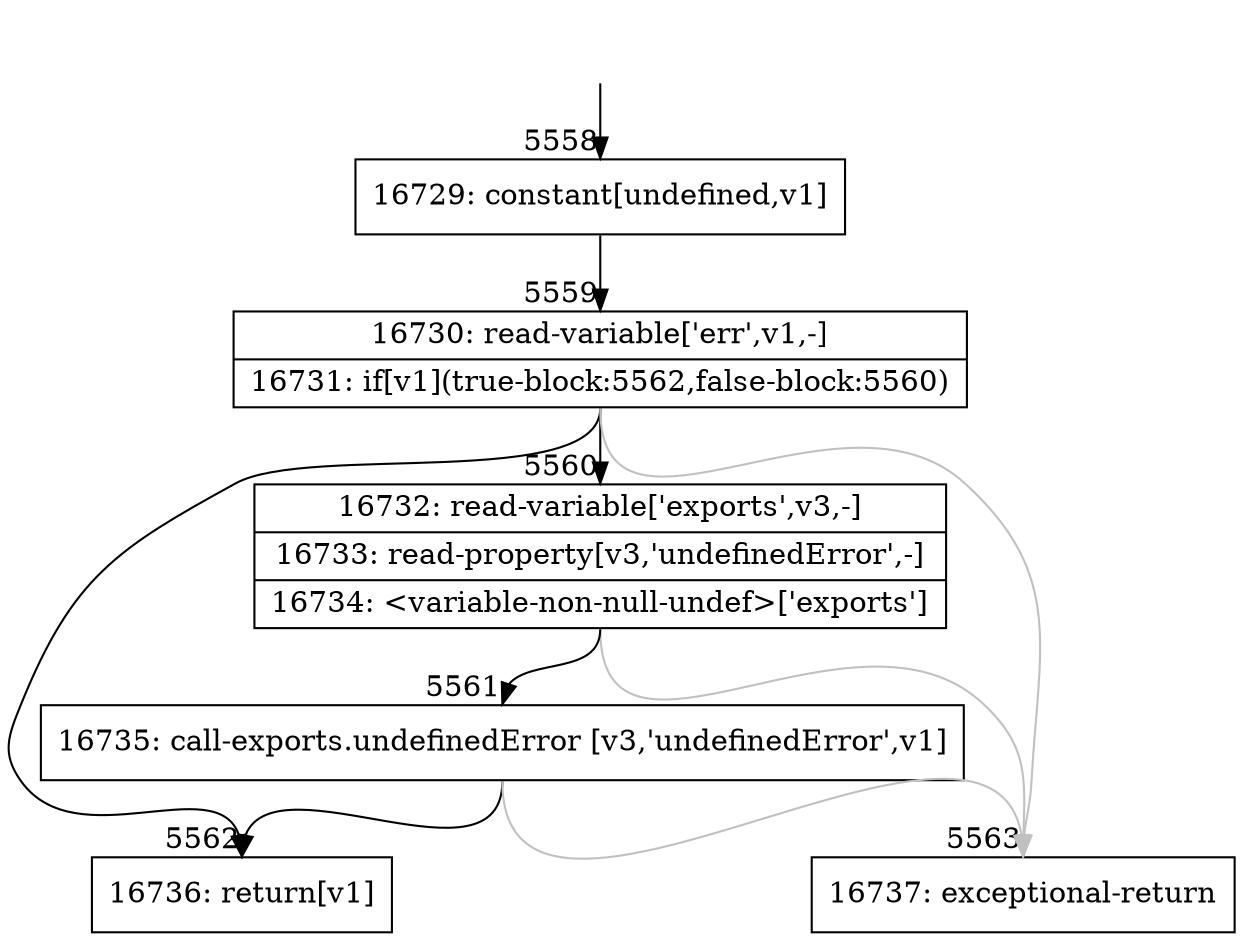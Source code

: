 digraph {
rankdir="TD"
BB_entry475[shape=none,label=""];
BB_entry475 -> BB5558 [tailport=s, headport=n, headlabel="    5558"]
BB5558 [shape=record label="{16729: constant[undefined,v1]}" ] 
BB5558 -> BB5559 [tailport=s, headport=n, headlabel="      5559"]
BB5559 [shape=record label="{16730: read-variable['err',v1,-]|16731: if[v1](true-block:5562,false-block:5560)}" ] 
BB5559 -> BB5562 [tailport=s, headport=n, headlabel="      5562"]
BB5559 -> BB5560 [tailport=s, headport=n, headlabel="      5560"]
BB5559 -> BB5563 [tailport=s, headport=n, color=gray, headlabel="      5563"]
BB5560 [shape=record label="{16732: read-variable['exports',v3,-]|16733: read-property[v3,'undefinedError',-]|16734: \<variable-non-null-undef\>['exports']}" ] 
BB5560 -> BB5561 [tailport=s, headport=n, headlabel="      5561"]
BB5560 -> BB5563 [tailport=s, headport=n, color=gray]
BB5561 [shape=record label="{16735: call-exports.undefinedError [v3,'undefinedError',v1]}" ] 
BB5561 -> BB5562 [tailport=s, headport=n]
BB5561 -> BB5563 [tailport=s, headport=n, color=gray]
BB5562 [shape=record label="{16736: return[v1]}" ] 
BB5563 [shape=record label="{16737: exceptional-return}" ] 
//#$~ 6335
}
